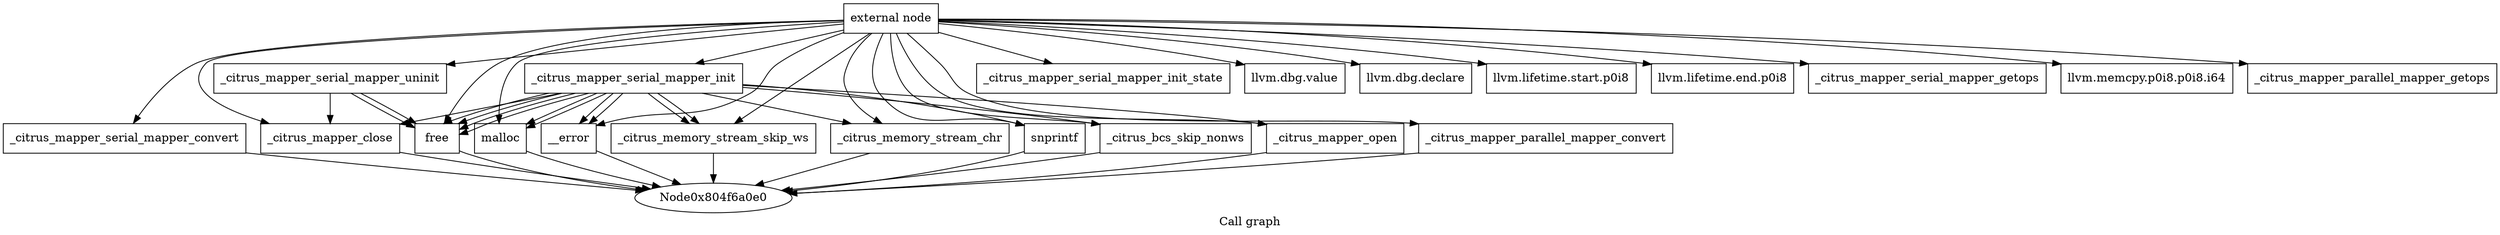 digraph "Call graph" {
	label="Call graph";

	Node0x804f6a0b0 [shape=record,label="{external node}"];
	Node0x804f6a0b0 -> Node0x804f6a140;
	Node0x804f6a0b0 -> Node0x804f6a500;
	Node0x804f6a0b0 -> Node0x804f6a560;
	Node0x804f6a0b0 -> Node0x804f6a5c0;
	Node0x804f6a0b0 -> Node0x804f6a620;
	Node0x804f6a0b0 -> Node0x804f6a4a0;
	Node0x804f6a0b0 -> Node0x804f6a440;
	Node0x804f6a0b0 -> Node0x804f6a680;
	Node0x804f6a0b0 -> Node0x804f6a6e0;
	Node0x804f6a0b0 -> Node0x804f6a1a0;
	Node0x804f6a0b0 -> Node0x804f6a200;
	Node0x804f6a0b0 -> Node0x804f6a260;
	Node0x804f6a0b0 -> Node0x804f6a2c0;
	Node0x804f6a0b0 -> Node0x804f6a320;
	Node0x804f6a0b0 -> Node0x804f6a380;
	Node0x804f6a0b0 -> Node0x804f6a3e0;
	Node0x804f6a0b0 -> Node0x804f6a740;
	Node0x804f6a0b0 -> Node0x804f6a7a0;
	Node0x804f6a0b0 -> Node0x804f6a800;
	Node0x804f6a0b0 -> Node0x804f6a860;
	Node0x804f6a0b0 -> Node0x804f6a8c0;
	Node0x804f6a140 [shape=record,label="{_citrus_mapper_serial_mapper_init}"];
	Node0x804f6a140 -> Node0x804f6a1a0;
	Node0x804f6a140 -> Node0x804f6a200;
	Node0x804f6a140 -> Node0x804f6a260;
	Node0x804f6a140 -> Node0x804f6a2c0;
	Node0x804f6a140 -> Node0x804f6a320;
	Node0x804f6a140 -> Node0x804f6a380;
	Node0x804f6a140 -> Node0x804f6a1a0;
	Node0x804f6a140 -> Node0x804f6a3e0;
	Node0x804f6a140 -> Node0x804f6a440;
	Node0x804f6a140 -> Node0x804f6a440;
	Node0x804f6a140 -> Node0x804f6a260;
	Node0x804f6a140 -> Node0x804f6a200;
	Node0x804f6a140 -> Node0x804f6a4a0;
	Node0x804f6a140 -> Node0x804f6a440;
	Node0x804f6a140 -> Node0x804f6a440;
	Node0x804f6a500 [shape=record,label="{_citrus_mapper_serial_mapper_uninit}"];
	Node0x804f6a500 -> Node0x804f6a4a0;
	Node0x804f6a500 -> Node0x804f6a440;
	Node0x804f6a500 -> Node0x804f6a440;
	Node0x804f6a560 [shape=record,label="{_citrus_mapper_serial_mapper_convert}"];
	Node0x804f6a560 -> Node0x804f6a0e0;
	Node0x804f6a5c0 [shape=record,label="{_citrus_mapper_serial_mapper_init_state}"];
	Node0x804f6a620 [shape=record,label="{llvm.dbg.value}"];
	Node0x804f6a4a0 [shape=record,label="{_citrus_mapper_close}"];
	Node0x804f6a4a0 -> Node0x804f6a0e0;
	Node0x804f6a440 [shape=record,label="{free}"];
	Node0x804f6a440 -> Node0x804f6a0e0;
	Node0x804f6a680 [shape=record,label="{llvm.dbg.declare}"];
	Node0x804f6a6e0 [shape=record,label="{llvm.lifetime.start.p0i8}"];
	Node0x804f6a1a0 [shape=record,label="{malloc}"];
	Node0x804f6a1a0 -> Node0x804f6a0e0;
	Node0x804f6a200 [shape=record,label="{__error}"];
	Node0x804f6a200 -> Node0x804f6a0e0;
	Node0x804f6a260 [shape=record,label="{_citrus_memory_stream_skip_ws}"];
	Node0x804f6a260 -> Node0x804f6a0e0;
	Node0x804f6a2c0 [shape=record,label="{_citrus_memory_stream_chr}"];
	Node0x804f6a2c0 -> Node0x804f6a0e0;
	Node0x804f6a320 [shape=record,label="{snprintf}"];
	Node0x804f6a320 -> Node0x804f6a0e0;
	Node0x804f6a380 [shape=record,label="{_citrus_bcs_skip_nonws}"];
	Node0x804f6a380 -> Node0x804f6a0e0;
	Node0x804f6a3e0 [shape=record,label="{_citrus_mapper_open}"];
	Node0x804f6a3e0 -> Node0x804f6a0e0;
	Node0x804f6a740 [shape=record,label="{llvm.lifetime.end.p0i8}"];
	Node0x804f6a7a0 [shape=record,label="{_citrus_mapper_parallel_mapper_convert}"];
	Node0x804f6a7a0 -> Node0x804f6a0e0;
	Node0x804f6a800 [shape=record,label="{_citrus_mapper_serial_mapper_getops}"];
	Node0x804f6a860 [shape=record,label="{llvm.memcpy.p0i8.p0i8.i64}"];
	Node0x804f6a8c0 [shape=record,label="{_citrus_mapper_parallel_mapper_getops}"];
}

